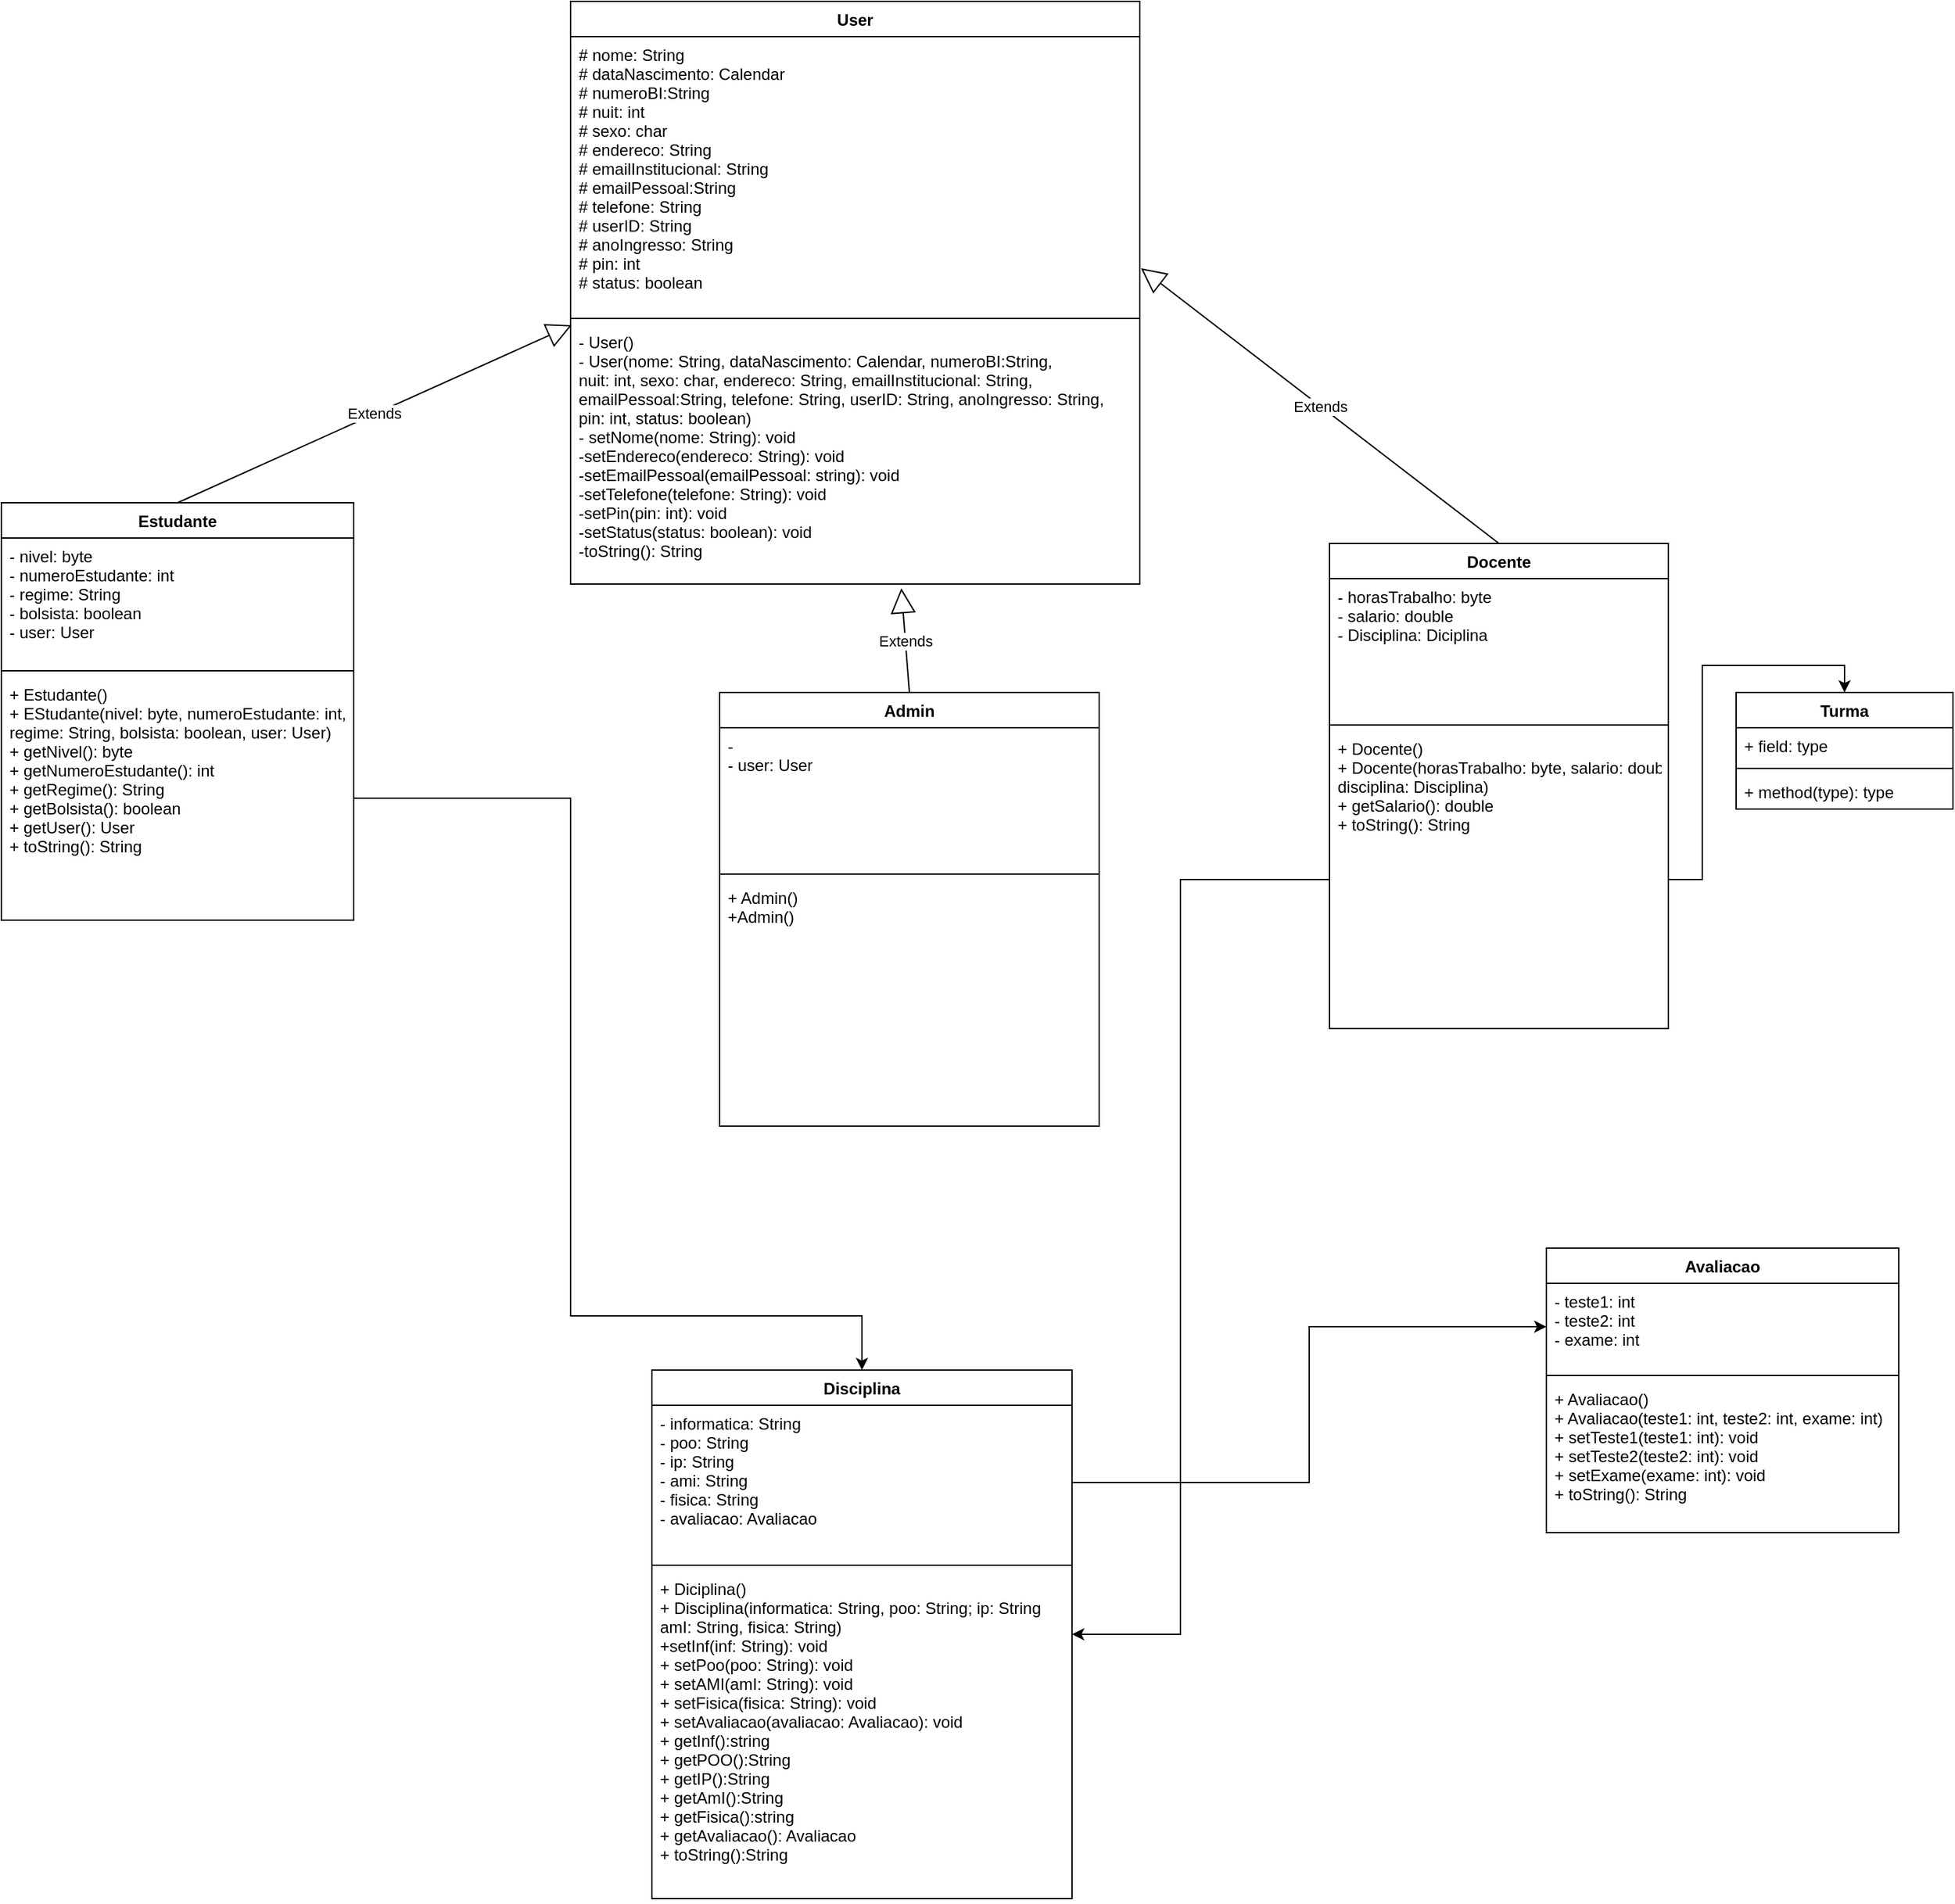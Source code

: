 <mxfile version="20.8.16" type="device"><diagram id="mdFeot0-NeomyWR2omyU" name="Page-1"><mxGraphModel dx="1434" dy="884" grid="1" gridSize="10" guides="1" tooltips="1" connect="1" arrows="1" fold="1" page="1" pageScale="1" pageWidth="4681" pageHeight="3300" math="0" shadow="0"><root><mxCell id="0"/><mxCell id="1" parent="0"/><mxCell id="1J_WbHY4LWj4vsLYLbCL-1" value="User" style="swimlane;fontStyle=1;align=center;verticalAlign=top;childLayout=stackLayout;horizontal=1;startSize=26;horizontalStack=0;resizeParent=1;resizeParentMax=0;resizeLast=0;collapsible=1;marginBottom=0;" parent="1" vertex="1"><mxGeometry x="1800" y="520" width="420" height="430" as="geometry"/></mxCell><mxCell id="1J_WbHY4LWj4vsLYLbCL-2" value="# nome: String&#10;# dataNascimento: Calendar&#10;# numeroBI:String&#10;# nuit: int&#10;# sexo: char&#10;# endereco: String&#10;# emailInstitucional: String&#10;# emailPessoal:String&#10;# telefone: String&#10;# userID: String&#10;# anoIngresso: String&#10;# pin: int&#10;# status: boolean&#10;" style="text;strokeColor=none;fillColor=none;align=left;verticalAlign=top;spacingLeft=4;spacingRight=4;overflow=hidden;rotatable=0;points=[[0,0.5],[1,0.5]];portConstraint=eastwest;" parent="1J_WbHY4LWj4vsLYLbCL-1" vertex="1"><mxGeometry y="26" width="420" height="204" as="geometry"/></mxCell><mxCell id="1J_WbHY4LWj4vsLYLbCL-3" value="" style="line;strokeWidth=1;fillColor=none;align=left;verticalAlign=middle;spacingTop=-1;spacingLeft=3;spacingRight=3;rotatable=0;labelPosition=right;points=[];portConstraint=eastwest;" parent="1J_WbHY4LWj4vsLYLbCL-1" vertex="1"><mxGeometry y="230" width="420" height="8" as="geometry"/></mxCell><mxCell id="1J_WbHY4LWj4vsLYLbCL-4" value="- User()&#10;- User(nome: String, dataNascimento: Calendar, numeroBI:String,&#10;nuit: int, sexo: char, endereco: String, emailInstitucional: String,&#10;emailPessoal:String, telefone: String, userID: String, anoIngresso: String,&#10;pin: int, status: boolean)&#10;- setNome(nome: String): void&#10;-setEndereco(endereco: String): void&#10;-setEmailPessoal(emailPessoal: string): void&#10;-setTelefone(telefone: String): void&#10;-setPin(pin: int): void&#10;-setStatus(status: boolean): void&#10;-toString(): String&#10;" style="text;strokeColor=none;fillColor=none;align=left;verticalAlign=top;spacingLeft=4;spacingRight=4;overflow=hidden;rotatable=0;points=[[0,0.5],[1,0.5]];portConstraint=eastwest;" parent="1J_WbHY4LWj4vsLYLbCL-1" vertex="1"><mxGeometry y="238" width="420" height="192" as="geometry"/></mxCell><mxCell id="1J_WbHY4LWj4vsLYLbCL-5" value="Docente" style="swimlane;fontStyle=1;align=center;verticalAlign=top;childLayout=stackLayout;horizontal=1;startSize=26;horizontalStack=0;resizeParent=1;resizeParentMax=0;resizeLast=0;collapsible=1;marginBottom=0;" parent="1" vertex="1"><mxGeometry x="2360" y="920" width="250" height="358" as="geometry"/></mxCell><mxCell id="1J_WbHY4LWj4vsLYLbCL-6" value="- horasTrabalho: byte&#10;- salario: double&#10;- Disciplina: Diciplina" style="text;strokeColor=none;fillColor=none;align=left;verticalAlign=top;spacingLeft=4;spacingRight=4;overflow=hidden;rotatable=0;points=[[0,0.5],[1,0.5]];portConstraint=eastwest;" parent="1J_WbHY4LWj4vsLYLbCL-5" vertex="1"><mxGeometry y="26" width="250" height="104" as="geometry"/></mxCell><mxCell id="1J_WbHY4LWj4vsLYLbCL-7" value="" style="line;strokeWidth=1;fillColor=none;align=left;verticalAlign=middle;spacingTop=-1;spacingLeft=3;spacingRight=3;rotatable=0;labelPosition=right;points=[];portConstraint=eastwest;" parent="1J_WbHY4LWj4vsLYLbCL-5" vertex="1"><mxGeometry y="130" width="250" height="8" as="geometry"/></mxCell><mxCell id="1J_WbHY4LWj4vsLYLbCL-8" value="+ Docente()&#10;+ Docente(horasTrabalho: byte, salario: double, &#10;disciplina: Disciplina)&#10;+ getSalario(): double&#10;+ toString(): String" style="text;strokeColor=none;fillColor=none;align=left;verticalAlign=top;spacingLeft=4;spacingRight=4;overflow=hidden;rotatable=0;points=[[0,0.5],[1,0.5]];portConstraint=eastwest;" parent="1J_WbHY4LWj4vsLYLbCL-5" vertex="1"><mxGeometry y="138" width="250" height="220" as="geometry"/></mxCell><mxCell id="1J_WbHY4LWj4vsLYLbCL-9" value="Estudante" style="swimlane;fontStyle=1;align=center;verticalAlign=top;childLayout=stackLayout;horizontal=1;startSize=26;horizontalStack=0;resizeParent=1;resizeParentMax=0;resizeLast=0;collapsible=1;marginBottom=0;" parent="1" vertex="1"><mxGeometry x="1380" y="890" width="260" height="308" as="geometry"/></mxCell><mxCell id="1J_WbHY4LWj4vsLYLbCL-10" value="- nivel: byte&#10;- numeroEstudante: int&#10;- regime: String&#10;- bolsista: boolean&#10;- user: User " style="text;strokeColor=none;fillColor=none;align=left;verticalAlign=top;spacingLeft=4;spacingRight=4;overflow=hidden;rotatable=0;points=[[0,0.5],[1,0.5]];portConstraint=eastwest;" parent="1J_WbHY4LWj4vsLYLbCL-9" vertex="1"><mxGeometry y="26" width="260" height="94" as="geometry"/></mxCell><mxCell id="1J_WbHY4LWj4vsLYLbCL-11" value="" style="line;strokeWidth=1;fillColor=none;align=left;verticalAlign=middle;spacingTop=-1;spacingLeft=3;spacingRight=3;rotatable=0;labelPosition=right;points=[];portConstraint=eastwest;" parent="1J_WbHY4LWj4vsLYLbCL-9" vertex="1"><mxGeometry y="120" width="260" height="8" as="geometry"/></mxCell><mxCell id="1J_WbHY4LWj4vsLYLbCL-12" value="+ Estudante()&#10;+ EStudante(nivel: byte, numeroEstudante: int, &#10;regime: String, bolsista: boolean, user: User)&#10;+ getNivel(): byte&#10;+ getNumeroEstudante(): int&#10;+ getRegime(): String&#10;+ getBolsista(): boolean&#10;+ getUser(): User&#10;+ toString(): String" style="text;strokeColor=none;fillColor=none;align=left;verticalAlign=top;spacingLeft=4;spacingRight=4;overflow=hidden;rotatable=0;points=[[0,0.5],[1,0.5]];portConstraint=eastwest;" parent="1J_WbHY4LWj4vsLYLbCL-9" vertex="1"><mxGeometry y="128" width="260" height="180" as="geometry"/></mxCell><mxCell id="1J_WbHY4LWj4vsLYLbCL-15" value="Admin" style="swimlane;fontStyle=1;align=center;verticalAlign=top;childLayout=stackLayout;horizontal=1;startSize=26;horizontalStack=0;resizeParent=1;resizeParentMax=0;resizeLast=0;collapsible=1;marginBottom=0;" parent="1" vertex="1"><mxGeometry x="1910" y="1030" width="280" height="320" as="geometry"/></mxCell><mxCell id="1J_WbHY4LWj4vsLYLbCL-16" value="- &#10;- user: User" style="text;strokeColor=none;fillColor=none;align=left;verticalAlign=top;spacingLeft=4;spacingRight=4;overflow=hidden;rotatable=0;points=[[0,0.5],[1,0.5]];portConstraint=eastwest;" parent="1J_WbHY4LWj4vsLYLbCL-15" vertex="1"><mxGeometry y="26" width="280" height="104" as="geometry"/></mxCell><mxCell id="1J_WbHY4LWj4vsLYLbCL-17" value="" style="line;strokeWidth=1;fillColor=none;align=left;verticalAlign=middle;spacingTop=-1;spacingLeft=3;spacingRight=3;rotatable=0;labelPosition=right;points=[];portConstraint=eastwest;" parent="1J_WbHY4LWj4vsLYLbCL-15" vertex="1"><mxGeometry y="130" width="280" height="8" as="geometry"/></mxCell><mxCell id="1J_WbHY4LWj4vsLYLbCL-18" value="+ Admin()&#10;+Admin()" style="text;strokeColor=none;fillColor=none;align=left;verticalAlign=top;spacingLeft=4;spacingRight=4;overflow=hidden;rotatable=0;points=[[0,0.5],[1,0.5]];portConstraint=eastwest;" parent="1J_WbHY4LWj4vsLYLbCL-15" vertex="1"><mxGeometry y="138" width="280" height="182" as="geometry"/></mxCell><mxCell id="1J_WbHY4LWj4vsLYLbCL-20" value="Disciplina" style="swimlane;fontStyle=1;align=center;verticalAlign=top;childLayout=stackLayout;horizontal=1;startSize=26;horizontalStack=0;resizeParent=1;resizeParentMax=0;resizeLast=0;collapsible=1;marginBottom=0;" parent="1" vertex="1"><mxGeometry x="1860" y="1530" width="310" height="390" as="geometry"/></mxCell><mxCell id="1J_WbHY4LWj4vsLYLbCL-21" value="- informatica: String&#10;- poo: String&#10;- ip: String&#10;- ami: String&#10;- fisica: String&#10;- avaliacao: Avaliacao" style="text;strokeColor=none;fillColor=none;align=left;verticalAlign=top;spacingLeft=4;spacingRight=4;overflow=hidden;rotatable=0;points=[[0,0.5],[1,0.5]];portConstraint=eastwest;" parent="1J_WbHY4LWj4vsLYLbCL-20" vertex="1"><mxGeometry y="26" width="310" height="114" as="geometry"/></mxCell><mxCell id="1J_WbHY4LWj4vsLYLbCL-22" value="" style="line;strokeWidth=1;fillColor=none;align=left;verticalAlign=middle;spacingTop=-1;spacingLeft=3;spacingRight=3;rotatable=0;labelPosition=right;points=[];portConstraint=eastwest;" parent="1J_WbHY4LWj4vsLYLbCL-20" vertex="1"><mxGeometry y="140" width="310" height="8" as="geometry"/></mxCell><mxCell id="1J_WbHY4LWj4vsLYLbCL-23" value="+ Diciplina()&#10;+ Disciplina(informatica: String, poo: String; ip: String&#10;amI: String, fisica: String) &#10;+setInf(inf: String): void&#10;+ setPoo(poo: String): void&#10;+ setAMI(amI: String): void&#10;+ setFisica(fisica: String): void&#10;+ setAvaliacao(avaliacao: Avaliacao): void&#10;+ getInf():string&#10;+ getPOO():String&#10;+ getIP():String&#10;+ getAmI():String&#10;+ getFisica():string&#10;+ getAvaliacao(): Avaliacao&#10;+ toString():String" style="text;strokeColor=none;fillColor=none;align=left;verticalAlign=top;spacingLeft=4;spacingRight=4;overflow=hidden;rotatable=0;points=[[0,0.5],[1,0.5]];portConstraint=eastwest;" parent="1J_WbHY4LWj4vsLYLbCL-20" vertex="1"><mxGeometry y="148" width="310" height="242" as="geometry"/></mxCell><mxCell id="1J_WbHY4LWj4vsLYLbCL-25" value="Avaliacao" style="swimlane;fontStyle=1;align=center;verticalAlign=top;childLayout=stackLayout;horizontal=1;startSize=26;horizontalStack=0;resizeParent=1;resizeParentMax=0;resizeLast=0;collapsible=1;marginBottom=0;" parent="1" vertex="1"><mxGeometry x="2520" y="1440" width="260" height="210" as="geometry"/></mxCell><mxCell id="1J_WbHY4LWj4vsLYLbCL-26" value="- teste1: int&#10;- teste2: int&#10;- exame: int &#10;" style="text;strokeColor=none;fillColor=none;align=left;verticalAlign=top;spacingLeft=4;spacingRight=4;overflow=hidden;rotatable=0;points=[[0,0.5],[1,0.5]];portConstraint=eastwest;" parent="1J_WbHY4LWj4vsLYLbCL-25" vertex="1"><mxGeometry y="26" width="260" height="64" as="geometry"/></mxCell><mxCell id="1J_WbHY4LWj4vsLYLbCL-27" value="" style="line;strokeWidth=1;fillColor=none;align=left;verticalAlign=middle;spacingTop=-1;spacingLeft=3;spacingRight=3;rotatable=0;labelPosition=right;points=[];portConstraint=eastwest;" parent="1J_WbHY4LWj4vsLYLbCL-25" vertex="1"><mxGeometry y="90" width="260" height="8" as="geometry"/></mxCell><mxCell id="1J_WbHY4LWj4vsLYLbCL-28" value="+ Avaliacao()&#10;+ Avaliacao(teste1: int, teste2: int, exame: int)&#10;+ setTeste1(teste1: int): void&#10;+ setTeste2(teste2: int): void&#10;+ setExame(exame: int): void&#10;+ toString(): String" style="text;strokeColor=none;fillColor=none;align=left;verticalAlign=top;spacingLeft=4;spacingRight=4;overflow=hidden;rotatable=0;points=[[0,0.5],[1,0.5]];portConstraint=eastwest;" parent="1J_WbHY4LWj4vsLYLbCL-25" vertex="1"><mxGeometry y="98" width="260" height="112" as="geometry"/></mxCell><mxCell id="1J_WbHY4LWj4vsLYLbCL-30" value="Turma" style="swimlane;fontStyle=1;align=center;verticalAlign=top;childLayout=stackLayout;horizontal=1;startSize=26;horizontalStack=0;resizeParent=1;resizeParentMax=0;resizeLast=0;collapsible=1;marginBottom=0;" parent="1" vertex="1"><mxGeometry x="2660" y="1030" width="160" height="86" as="geometry"/></mxCell><mxCell id="1J_WbHY4LWj4vsLYLbCL-31" value="+ field: type" style="text;strokeColor=none;fillColor=none;align=left;verticalAlign=top;spacingLeft=4;spacingRight=4;overflow=hidden;rotatable=0;points=[[0,0.5],[1,0.5]];portConstraint=eastwest;" parent="1J_WbHY4LWj4vsLYLbCL-30" vertex="1"><mxGeometry y="26" width="160" height="26" as="geometry"/></mxCell><mxCell id="1J_WbHY4LWj4vsLYLbCL-32" value="" style="line;strokeWidth=1;fillColor=none;align=left;verticalAlign=middle;spacingTop=-1;spacingLeft=3;spacingRight=3;rotatable=0;labelPosition=right;points=[];portConstraint=eastwest;" parent="1J_WbHY4LWj4vsLYLbCL-30" vertex="1"><mxGeometry y="52" width="160" height="8" as="geometry"/></mxCell><mxCell id="1J_WbHY4LWj4vsLYLbCL-33" value="+ method(type): type" style="text;strokeColor=none;fillColor=none;align=left;verticalAlign=top;spacingLeft=4;spacingRight=4;overflow=hidden;rotatable=0;points=[[0,0.5],[1,0.5]];portConstraint=eastwest;" parent="1J_WbHY4LWj4vsLYLbCL-30" vertex="1"><mxGeometry y="60" width="160" height="26" as="geometry"/></mxCell><mxCell id="1J_WbHY4LWj4vsLYLbCL-38" style="edgeStyle=orthogonalEdgeStyle;rounded=0;orthogonalLoop=1;jettySize=auto;html=1;" parent="1" source="1J_WbHY4LWj4vsLYLbCL-21" target="1J_WbHY4LWj4vsLYLbCL-26" edge="1"><mxGeometry relative="1" as="geometry"/></mxCell><mxCell id="1J_WbHY4LWj4vsLYLbCL-39" style="edgeStyle=orthogonalEdgeStyle;rounded=0;orthogonalLoop=1;jettySize=auto;html=1;" parent="1" source="1J_WbHY4LWj4vsLYLbCL-8" target="1J_WbHY4LWj4vsLYLbCL-20" edge="1"><mxGeometry relative="1" as="geometry"><Array as="points"><mxPoint x="2250" y="1168"/><mxPoint x="2250" y="1725"/></Array></mxGeometry></mxCell><mxCell id="1J_WbHY4LWj4vsLYLbCL-40" style="edgeStyle=orthogonalEdgeStyle;rounded=0;orthogonalLoop=1;jettySize=auto;html=1;entryX=0.5;entryY=0;entryDx=0;entryDy=0;" parent="1" source="1J_WbHY4LWj4vsLYLbCL-12" target="1J_WbHY4LWj4vsLYLbCL-20" edge="1"><mxGeometry relative="1" as="geometry"><Array as="points"><mxPoint x="1800" y="1108"/><mxPoint x="1800" y="1490"/><mxPoint x="2015" y="1490"/></Array></mxGeometry></mxCell><mxCell id="1J_WbHY4LWj4vsLYLbCL-41" style="edgeStyle=orthogonalEdgeStyle;rounded=0;orthogonalLoop=1;jettySize=auto;html=1;entryX=0.5;entryY=0;entryDx=0;entryDy=0;" parent="1" source="1J_WbHY4LWj4vsLYLbCL-8" target="1J_WbHY4LWj4vsLYLbCL-30" edge="1"><mxGeometry relative="1" as="geometry"/></mxCell><mxCell id="cwcKRBF8tOi5fnrP6wuh-1" value="Extends" style="endArrow=block;endSize=16;endFill=0;html=1;rounded=0;exitX=0.5;exitY=0;exitDx=0;exitDy=0;entryX=1.002;entryY=0.838;entryDx=0;entryDy=0;entryPerimeter=0;" edge="1" parent="1" source="1J_WbHY4LWj4vsLYLbCL-5" target="1J_WbHY4LWj4vsLYLbCL-2"><mxGeometry width="160" relative="1" as="geometry"><mxPoint x="2400" y="870" as="sourcePoint"/><mxPoint x="2560" y="870" as="targetPoint"/></mxGeometry></mxCell><mxCell id="cwcKRBF8tOi5fnrP6wuh-2" value="Extends" style="endArrow=block;endSize=16;endFill=0;html=1;rounded=0;entryX=0.581;entryY=1.016;entryDx=0;entryDy=0;entryPerimeter=0;exitX=0.5;exitY=0;exitDx=0;exitDy=0;" edge="1" parent="1" source="1J_WbHY4LWj4vsLYLbCL-15" target="1J_WbHY4LWj4vsLYLbCL-4"><mxGeometry width="160" relative="1" as="geometry"><mxPoint x="1950" y="1010" as="sourcePoint"/><mxPoint x="2110" y="1010" as="targetPoint"/></mxGeometry></mxCell><mxCell id="cwcKRBF8tOi5fnrP6wuh-3" value="Extends" style="endArrow=block;endSize=16;endFill=0;html=1;rounded=0;exitX=0.5;exitY=0;exitDx=0;exitDy=0;entryX=0.002;entryY=0.005;entryDx=0;entryDy=0;entryPerimeter=0;" edge="1" parent="1" source="1J_WbHY4LWj4vsLYLbCL-9" target="1J_WbHY4LWj4vsLYLbCL-4"><mxGeometry width="160" relative="1" as="geometry"><mxPoint x="1470" y="850" as="sourcePoint"/><mxPoint x="1630" y="850" as="targetPoint"/></mxGeometry></mxCell></root></mxGraphModel></diagram></mxfile>